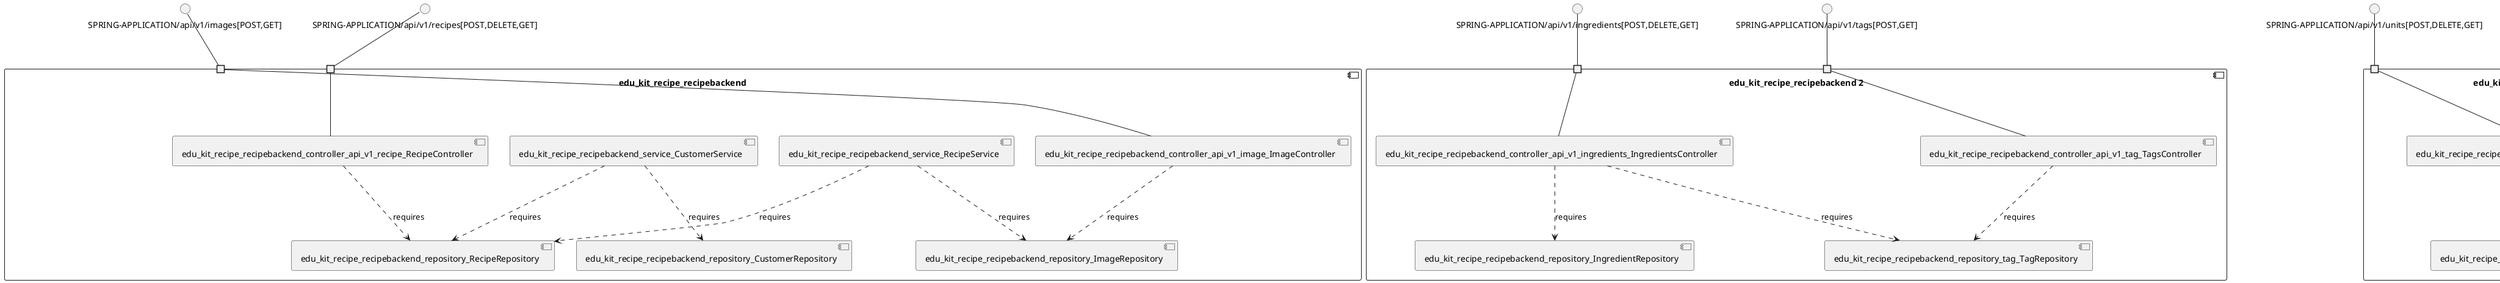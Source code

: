 @startuml
skinparam fixCircleLabelOverlapping true
skinparam componentStyle uml2
component "edu_kit_recipe_recipebackend\n\n\n\n\n\n" {
[edu_kit_recipe_recipebackend_repository_ImageRepository]
[edu_kit_recipe_recipebackend_service_RecipeService]
[edu_kit_recipe_recipebackend_service_CustomerService]
[edu_kit_recipe_recipebackend_controller_api_v1_image_ImageController]
[edu_kit_recipe_recipebackend_repository_CustomerRepository]
[edu_kit_recipe_recipebackend_repository_RecipeRepository]
[edu_kit_recipe_recipebackend_controller_api_v1_recipe_RecipeController]
portin " " as edu_kit_recipe_recipebackend_requires_SPRING_APPLICATION_api_v1_recipes_POST_DELETE_GET_
portin " " as edu_kit_recipe_recipebackend_requires_SPRING_APPLICATION_api_v1_images_POST_GET_
[edu_kit_recipe_recipebackend_controller_api_v1_image_ImageController]..>[edu_kit_recipe_recipebackend_repository_ImageRepository] : requires
[edu_kit_recipe_recipebackend_controller_api_v1_recipe_RecipeController]..>[edu_kit_recipe_recipebackend_repository_RecipeRepository] : requires
[edu_kit_recipe_recipebackend_service_CustomerService]..>[edu_kit_recipe_recipebackend_repository_RecipeRepository] : requires
[edu_kit_recipe_recipebackend_service_RecipeService]..>[edu_kit_recipe_recipebackend_repository_RecipeRepository] : requires
[edu_kit_recipe_recipebackend_service_RecipeService]..>[edu_kit_recipe_recipebackend_repository_ImageRepository] : requires
[edu_kit_recipe_recipebackend_service_CustomerService]..>[edu_kit_recipe_recipebackend_repository_CustomerRepository] : requires
"edu_kit_recipe_recipebackend_requires_SPRING_APPLICATION_api_v1_recipes_POST_DELETE_GET_"--[edu_kit_recipe_recipebackend_controller_api_v1_recipe_RecipeController]
"edu_kit_recipe_recipebackend_requires_SPRING_APPLICATION_api_v1_images_POST_GET_"--[edu_kit_recipe_recipebackend_controller_api_v1_image_ImageController]
}
interface "SPRING-APPLICATION/api/v1/images[POST,GET]" as interface.SPRING_APPLICATION_api_v1_images_POST_GET_
interface.SPRING_APPLICATION_api_v1_images_POST_GET_--"edu_kit_recipe_recipebackend_requires_SPRING_APPLICATION_api_v1_images_POST_GET_"
interface "SPRING-APPLICATION/api/v1/recipes[POST,DELETE,GET]" as interface.SPRING_APPLICATION_api_v1_recipes_POST_DELETE_GET_
interface.SPRING_APPLICATION_api_v1_recipes_POST_DELETE_GET_--"edu_kit_recipe_recipebackend_requires_SPRING_APPLICATION_api_v1_recipes_POST_DELETE_GET_"
component "edu_kit_recipe_recipebackend 2\n\n\n\n\n\n" {
[edu_kit_recipe_recipebackend_controller_api_v1_ingredients_IngredientsController]
[edu_kit_recipe_recipebackend_repository_IngredientRepository]
[edu_kit_recipe_recipebackend_controller_api_v1_tag_TagsController]
[edu_kit_recipe_recipebackend_repository_tag_TagRepository]
portin " " as edu_kit_recipe_recipebackend_2_requires_SPRING_APPLICATION_api_v1_ingredients_POST_DELETE_GET_
portin " " as edu_kit_recipe_recipebackend_2_requires_SPRING_APPLICATION_api_v1_tags_POST_GET_
[edu_kit_recipe_recipebackend_controller_api_v1_tag_TagsController]..>[edu_kit_recipe_recipebackend_repository_tag_TagRepository] : requires
[edu_kit_recipe_recipebackend_controller_api_v1_ingredients_IngredientsController]..>[edu_kit_recipe_recipebackend_repository_IngredientRepository] : requires
[edu_kit_recipe_recipebackend_controller_api_v1_ingredients_IngredientsController]..>[edu_kit_recipe_recipebackend_repository_tag_TagRepository] : requires
"edu_kit_recipe_recipebackend_2_requires_SPRING_APPLICATION_api_v1_ingredients_POST_DELETE_GET_"--[edu_kit_recipe_recipebackend_controller_api_v1_ingredients_IngredientsController]
"edu_kit_recipe_recipebackend_2_requires_SPRING_APPLICATION_api_v1_tags_POST_GET_"--[edu_kit_recipe_recipebackend_controller_api_v1_tag_TagsController]
}
interface "SPRING-APPLICATION/api/v1/ingredients[POST,DELETE,GET]" as interface.SPRING_APPLICATION_api_v1_ingredients_POST_DELETE_GET_
interface.SPRING_APPLICATION_api_v1_ingredients_POST_DELETE_GET_--"edu_kit_recipe_recipebackend_2_requires_SPRING_APPLICATION_api_v1_ingredients_POST_DELETE_GET_"
interface "SPRING-APPLICATION/api/v1/tags[POST,GET]" as interface.SPRING_APPLICATION_api_v1_tags_POST_GET_
interface.SPRING_APPLICATION_api_v1_tags_POST_GET_--"edu_kit_recipe_recipebackend_2_requires_SPRING_APPLICATION_api_v1_tags_POST_GET_"
component "edu_kit_recipe_recipebackend 3\n\n\n\n\n\n" {
[edu_kit_recipe_recipebackend_repository_UnitRepository]
[edu_kit_recipe_recipebackend_controller_api_v1_units_UnitController]
portin " " as edu_kit_recipe_recipebackend_3_requires_SPRING_APPLICATION_api_v1_units_POST_DELETE_GET_
[edu_kit_recipe_recipebackend_controller_api_v1_units_UnitController]..>[edu_kit_recipe_recipebackend_repository_UnitRepository] : requires
"edu_kit_recipe_recipebackend_3_requires_SPRING_APPLICATION_api_v1_units_POST_DELETE_GET_"--[edu_kit_recipe_recipebackend_controller_api_v1_units_UnitController]
}
interface "SPRING-APPLICATION/api/v1/units[POST,DELETE,GET]" as interface.SPRING_APPLICATION_api_v1_units_POST_DELETE_GET_
interface.SPRING_APPLICATION_api_v1_units_POST_DELETE_GET_--"edu_kit_recipe_recipebackend_3_requires_SPRING_APPLICATION_api_v1_units_POST_DELETE_GET_"
component "edu_kit_recipe_recipebackend_controller_BaseController\n\n\n\n\n\n" {
[edu_kit_recipe_recipebackend_controller_BaseController]
portin " " as edu_kit_recipe_recipebackend_controller_BaseController_requires_SPRING_APPLICATION_GET_
"edu_kit_recipe_recipebackend_controller_BaseController_requires_SPRING_APPLICATION_GET_"--[edu_kit_recipe_recipebackend_controller_BaseController]
}
interface "SPRING-APPLICATION/[GET]" as interface.SPRING_APPLICATION_GET_
interface.SPRING_APPLICATION_GET_--"edu_kit_recipe_recipebackend_controller_BaseController_requires_SPRING_APPLICATION_GET_"
component "edu_kit_recipe_recipebackend_controller_api_v1_user_CustomerController\n\n\n\n\n\n" {
[edu_kit_recipe_recipebackend_controller_api_v1_user_CustomerController]
portin " " as edu_kit_recipe_recipebackend_controller_api_v1_user_CustomerController_requires_SPRING_APPLICATION_api_v1_user_GET_
"edu_kit_recipe_recipebackend_controller_api_v1_user_CustomerController_requires_SPRING_APPLICATION_api_v1_user_GET_"--[edu_kit_recipe_recipebackend_controller_api_v1_user_CustomerController]
}
interface "SPRING-APPLICATION/api/v1/user[GET]" as interface.SPRING_APPLICATION_api_v1_user_GET_
interface.SPRING_APPLICATION_api_v1_user_GET_--"edu_kit_recipe_recipebackend_controller_api_v1_user_CustomerController_requires_SPRING_APPLICATION_api_v1_user_GET_"
component "edu_kit_recipe_recipebackend_controller_exception_ExceptionController\n\n\n\n\n\n" {
[edu_kit_recipe_recipebackend_controller_exception_ExceptionController]
portin " " as edu_kit_recipe_recipebackend_controller_exception_ExceptionController_requires_SPRING_APPLICATION_error
"edu_kit_recipe_recipebackend_controller_exception_ExceptionController_requires_SPRING_APPLICATION_error"--[edu_kit_recipe_recipebackend_controller_exception_ExceptionController]
}
interface "SPRING-APPLICATION/error" as interface.SPRING_APPLICATION_error
interface.SPRING_APPLICATION_error--"edu_kit_recipe_recipebackend_controller_exception_ExceptionController_requires_SPRING_APPLICATION_error"

@enduml

